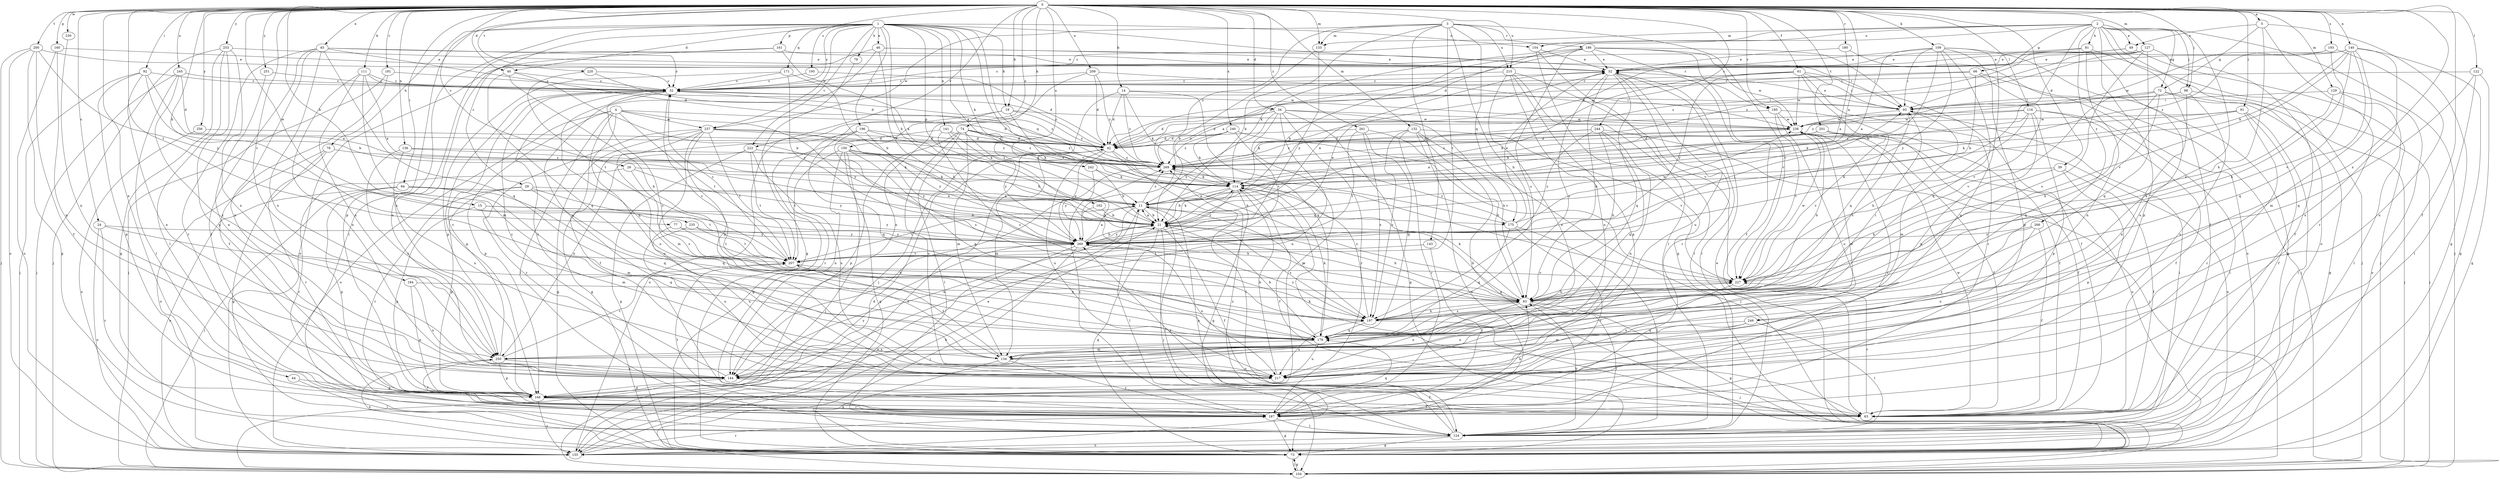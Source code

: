 strict digraph  {
0;
1;
2;
3;
4;
5;
11;
14;
15;
19;
21;
24;
26;
29;
32;
34;
39;
40;
42;
44;
45;
46;
49;
52;
61;
63;
66;
72;
73;
74;
77;
78;
79;
81;
83;
84;
91;
92;
93;
98;
104;
109;
111;
114;
116;
122;
124;
127;
129;
132;
133;
134;
136;
140;
141;
143;
144;
150;
154;
155;
160;
161;
162;
166;
171;
175;
176;
180;
181;
184;
185;
186;
187;
193;
195;
196;
197;
200;
201;
207;
209;
215;
217;
220;
222;
227;
230;
235;
237;
238;
240;
242;
244;
245;
249;
250;
251;
253;
256;
260;
261;
266;
269;
0 -> 5  [label=a];
0 -> 11  [label=a];
0 -> 14  [label=b];
0 -> 15  [label=b];
0 -> 19  [label=b];
0 -> 24  [label=c];
0 -> 26  [label=c];
0 -> 34  [label=d];
0 -> 39  [label=d];
0 -> 40  [label=d];
0 -> 44  [label=e];
0 -> 45  [label=e];
0 -> 61  [label=f];
0 -> 63  [label=f];
0 -> 74  [label=h];
0 -> 77  [label=h];
0 -> 84  [label=i];
0 -> 91  [label=i];
0 -> 92  [label=i];
0 -> 98  [label=j];
0 -> 109  [label=k];
0 -> 111  [label=k];
0 -> 116  [label=l];
0 -> 122  [label=l];
0 -> 127  [label=m];
0 -> 129  [label=m];
0 -> 132  [label=m];
0 -> 133  [label=m];
0 -> 136  [label=n];
0 -> 140  [label=n];
0 -> 150  [label=o];
0 -> 160  [label=p];
0 -> 180  [label=r];
0 -> 181  [label=r];
0 -> 184  [label=r];
0 -> 185  [label=r];
0 -> 193  [label=s];
0 -> 195  [label=s];
0 -> 200  [label=t];
0 -> 201  [label=t];
0 -> 207  [label=t];
0 -> 209  [label=u];
0 -> 215  [label=u];
0 -> 220  [label=v];
0 -> 222  [label=v];
0 -> 230  [label=w];
0 -> 235  [label=w];
0 -> 240  [label=x];
0 -> 242  [label=x];
0 -> 244  [label=x];
0 -> 245  [label=x];
0 -> 249  [label=x];
0 -> 251  [label=y];
0 -> 253  [label=y];
0 -> 256  [label=y];
0 -> 261  [label=z];
1 -> 11  [label=a];
1 -> 19  [label=b];
1 -> 21  [label=b];
1 -> 29  [label=c];
1 -> 32  [label=c];
1 -> 40  [label=d];
1 -> 46  [label=e];
1 -> 78  [label=h];
1 -> 79  [label=h];
1 -> 114  [label=k];
1 -> 124  [label=l];
1 -> 141  [label=n];
1 -> 154  [label=o];
1 -> 161  [label=p];
1 -> 162  [label=p];
1 -> 166  [label=p];
1 -> 171  [label=q];
1 -> 175  [label=q];
1 -> 185  [label=r];
1 -> 196  [label=s];
1 -> 222  [label=v];
1 -> 227  [label=v];
1 -> 237  [label=w];
2 -> 32  [label=c];
2 -> 42  [label=d];
2 -> 49  [label=e];
2 -> 63  [label=f];
2 -> 66  [label=g];
2 -> 72  [label=g];
2 -> 81  [label=h];
2 -> 98  [label=j];
2 -> 104  [label=j];
2 -> 133  [label=m];
2 -> 154  [label=o];
2 -> 155  [label=o];
2 -> 166  [label=p];
2 -> 249  [label=x];
2 -> 260  [label=y];
2 -> 266  [label=z];
3 -> 21  [label=b];
3 -> 83  [label=h];
3 -> 133  [label=m];
3 -> 143  [label=n];
3 -> 175  [label=q];
3 -> 186  [label=r];
3 -> 207  [label=t];
3 -> 215  [label=u];
3 -> 227  [label=v];
3 -> 237  [label=w];
3 -> 269  [label=z];
4 -> 42  [label=d];
4 -> 63  [label=f];
4 -> 124  [label=l];
4 -> 155  [label=o];
4 -> 166  [label=p];
4 -> 207  [label=t];
4 -> 217  [label=u];
4 -> 237  [label=w];
4 -> 260  [label=y];
5 -> 49  [label=e];
5 -> 72  [label=g];
5 -> 73  [label=g];
5 -> 83  [label=h];
5 -> 187  [label=r];
11 -> 21  [label=b];
11 -> 104  [label=j];
11 -> 124  [label=l];
11 -> 144  [label=n];
11 -> 175  [label=q];
11 -> 197  [label=s];
11 -> 207  [label=t];
11 -> 269  [label=z];
14 -> 42  [label=d];
14 -> 93  [label=i];
14 -> 104  [label=j];
14 -> 114  [label=k];
14 -> 176  [label=q];
14 -> 269  [label=z];
15 -> 21  [label=b];
15 -> 134  [label=m];
15 -> 166  [label=p];
15 -> 260  [label=y];
19 -> 83  [label=h];
19 -> 155  [label=o];
19 -> 187  [label=r];
19 -> 238  [label=w];
19 -> 269  [label=z];
21 -> 11  [label=a];
21 -> 52  [label=e];
21 -> 63  [label=f];
21 -> 73  [label=g];
21 -> 83  [label=h];
21 -> 114  [label=k];
21 -> 124  [label=l];
21 -> 197  [label=s];
21 -> 260  [label=y];
24 -> 155  [label=o];
24 -> 176  [label=q];
24 -> 187  [label=r];
24 -> 260  [label=y];
26 -> 114  [label=k];
26 -> 187  [label=r];
26 -> 197  [label=s];
26 -> 260  [label=y];
29 -> 11  [label=a];
29 -> 166  [label=p];
29 -> 176  [label=q];
29 -> 187  [label=r];
29 -> 207  [label=t];
32 -> 93  [label=i];
32 -> 166  [label=p];
32 -> 176  [label=q];
32 -> 197  [label=s];
32 -> 269  [label=z];
34 -> 42  [label=d];
34 -> 73  [label=g];
34 -> 83  [label=h];
34 -> 144  [label=n];
34 -> 187  [label=r];
34 -> 207  [label=t];
34 -> 238  [label=w];
34 -> 260  [label=y];
34 -> 269  [label=z];
39 -> 63  [label=f];
39 -> 83  [label=h];
39 -> 114  [label=k];
39 -> 166  [label=p];
40 -> 21  [label=b];
40 -> 32  [label=c];
40 -> 83  [label=h];
40 -> 176  [label=q];
42 -> 32  [label=c];
42 -> 124  [label=l];
42 -> 134  [label=m];
42 -> 155  [label=o];
42 -> 217  [label=u];
42 -> 260  [label=y];
42 -> 269  [label=z];
44 -> 124  [label=l];
44 -> 166  [label=p];
45 -> 32  [label=c];
45 -> 42  [label=d];
45 -> 52  [label=e];
45 -> 63  [label=f];
45 -> 144  [label=n];
45 -> 176  [label=q];
45 -> 187  [label=r];
45 -> 250  [label=x];
46 -> 21  [label=b];
46 -> 52  [label=e];
46 -> 93  [label=i];
46 -> 155  [label=o];
46 -> 217  [label=u];
49 -> 52  [label=e];
49 -> 104  [label=j];
49 -> 269  [label=z];
52 -> 32  [label=c];
52 -> 83  [label=h];
52 -> 124  [label=l];
52 -> 176  [label=q];
52 -> 187  [label=r];
52 -> 197  [label=s];
52 -> 217  [label=u];
61 -> 21  [label=b];
61 -> 32  [label=c];
61 -> 63  [label=f];
61 -> 93  [label=i];
61 -> 176  [label=q];
61 -> 187  [label=r];
61 -> 238  [label=w];
61 -> 260  [label=y];
63 -> 114  [label=k];
63 -> 227  [label=v];
63 -> 238  [label=w];
63 -> 260  [label=y];
66 -> 21  [label=b];
66 -> 32  [label=c];
66 -> 42  [label=d];
66 -> 104  [label=j];
66 -> 227  [label=v];
72 -> 73  [label=g];
72 -> 83  [label=h];
72 -> 93  [label=i];
72 -> 104  [label=j];
72 -> 176  [label=q];
72 -> 227  [label=v];
73 -> 52  [label=e];
73 -> 104  [label=j];
73 -> 250  [label=x];
74 -> 42  [label=d];
74 -> 114  [label=k];
74 -> 124  [label=l];
74 -> 134  [label=m];
74 -> 166  [label=p];
74 -> 217  [label=u];
74 -> 260  [label=y];
74 -> 269  [label=z];
77 -> 207  [label=t];
77 -> 217  [label=u];
77 -> 260  [label=y];
78 -> 73  [label=g];
78 -> 155  [label=o];
78 -> 187  [label=r];
78 -> 269  [label=z];
79 -> 73  [label=g];
81 -> 32  [label=c];
81 -> 52  [label=e];
81 -> 104  [label=j];
81 -> 144  [label=n];
81 -> 217  [label=u];
83 -> 21  [label=b];
83 -> 32  [label=c];
83 -> 73  [label=g];
83 -> 114  [label=k];
83 -> 124  [label=l];
83 -> 197  [label=s];
83 -> 217  [label=u];
84 -> 11  [label=a];
84 -> 104  [label=j];
84 -> 134  [label=m];
84 -> 155  [label=o];
84 -> 166  [label=p];
84 -> 176  [label=q];
91 -> 63  [label=f];
91 -> 114  [label=k];
91 -> 124  [label=l];
91 -> 187  [label=r];
91 -> 238  [label=w];
91 -> 269  [label=z];
92 -> 11  [label=a];
92 -> 21  [label=b];
92 -> 32  [label=c];
92 -> 104  [label=j];
92 -> 144  [label=n];
92 -> 166  [label=p];
93 -> 52  [label=e];
93 -> 134  [label=m];
93 -> 197  [label=s];
93 -> 238  [label=w];
98 -> 93  [label=i];
98 -> 104  [label=j];
98 -> 144  [label=n];
98 -> 217  [label=u];
98 -> 269  [label=z];
104 -> 73  [label=g];
109 -> 11  [label=a];
109 -> 21  [label=b];
109 -> 52  [label=e];
109 -> 73  [label=g];
109 -> 93  [label=i];
109 -> 166  [label=p];
109 -> 176  [label=q];
109 -> 217  [label=u];
109 -> 260  [label=y];
111 -> 11  [label=a];
111 -> 32  [label=c];
111 -> 134  [label=m];
111 -> 144  [label=n];
111 -> 238  [label=w];
111 -> 250  [label=x];
114 -> 11  [label=a];
114 -> 21  [label=b];
114 -> 63  [label=f];
114 -> 73  [label=g];
114 -> 260  [label=y];
116 -> 42  [label=d];
116 -> 63  [label=f];
116 -> 83  [label=h];
116 -> 114  [label=k];
116 -> 124  [label=l];
116 -> 144  [label=n];
116 -> 166  [label=p];
116 -> 238  [label=w];
122 -> 32  [label=c];
122 -> 73  [label=g];
122 -> 124  [label=l];
122 -> 176  [label=q];
124 -> 11  [label=a];
124 -> 73  [label=g];
124 -> 83  [label=h];
124 -> 93  [label=i];
124 -> 155  [label=o];
124 -> 269  [label=z];
127 -> 42  [label=d];
127 -> 52  [label=e];
127 -> 63  [label=f];
127 -> 93  [label=i];
127 -> 176  [label=q];
127 -> 197  [label=s];
127 -> 269  [label=z];
129 -> 83  [label=h];
129 -> 93  [label=i];
129 -> 124  [label=l];
129 -> 155  [label=o];
132 -> 42  [label=d];
132 -> 73  [label=g];
132 -> 104  [label=j];
132 -> 155  [label=o];
132 -> 187  [label=r];
132 -> 197  [label=s];
132 -> 227  [label=v];
133 -> 21  [label=b];
133 -> 260  [label=y];
134 -> 73  [label=g];
134 -> 187  [label=r];
134 -> 207  [label=t];
134 -> 217  [label=u];
134 -> 238  [label=w];
136 -> 114  [label=k];
136 -> 217  [label=u];
136 -> 250  [label=x];
136 -> 269  [label=z];
140 -> 52  [label=e];
140 -> 73  [label=g];
140 -> 83  [label=h];
140 -> 114  [label=k];
140 -> 134  [label=m];
140 -> 176  [label=q];
140 -> 217  [label=u];
140 -> 227  [label=v];
140 -> 269  [label=z];
141 -> 42  [label=d];
141 -> 73  [label=g];
141 -> 83  [label=h];
141 -> 114  [label=k];
141 -> 197  [label=s];
143 -> 187  [label=r];
143 -> 207  [label=t];
144 -> 32  [label=c];
144 -> 63  [label=f];
144 -> 166  [label=p];
150 -> 21  [label=b];
150 -> 73  [label=g];
150 -> 104  [label=j];
150 -> 144  [label=n];
150 -> 176  [label=q];
150 -> 207  [label=t];
150 -> 260  [label=y];
150 -> 269  [label=z];
154 -> 52  [label=e];
154 -> 73  [label=g];
154 -> 124  [label=l];
155 -> 21  [label=b];
155 -> 42  [label=d];
155 -> 187  [label=r];
160 -> 52  [label=e];
160 -> 144  [label=n];
160 -> 155  [label=o];
161 -> 11  [label=a];
161 -> 52  [label=e];
161 -> 144  [label=n];
161 -> 250  [label=x];
162 -> 21  [label=b];
162 -> 83  [label=h];
166 -> 11  [label=a];
166 -> 63  [label=f];
166 -> 155  [label=o];
166 -> 187  [label=r];
166 -> 260  [label=y];
171 -> 21  [label=b];
171 -> 32  [label=c];
171 -> 166  [label=p];
171 -> 260  [label=y];
175 -> 52  [label=e];
175 -> 124  [label=l];
175 -> 176  [label=q];
175 -> 187  [label=r];
175 -> 238  [label=w];
175 -> 269  [label=z];
176 -> 21  [label=b];
176 -> 114  [label=k];
176 -> 134  [label=m];
176 -> 217  [label=u];
176 -> 227  [label=v];
176 -> 250  [label=x];
180 -> 11  [label=a];
180 -> 52  [label=e];
180 -> 155  [label=o];
181 -> 32  [label=c];
181 -> 63  [label=f];
181 -> 104  [label=j];
184 -> 83  [label=h];
184 -> 166  [label=p];
184 -> 217  [label=u];
185 -> 63  [label=f];
185 -> 114  [label=k];
185 -> 217  [label=u];
185 -> 227  [label=v];
185 -> 238  [label=w];
186 -> 11  [label=a];
186 -> 21  [label=b];
186 -> 52  [label=e];
186 -> 63  [label=f];
186 -> 93  [label=i];
186 -> 114  [label=k];
186 -> 197  [label=s];
186 -> 227  [label=v];
186 -> 238  [label=w];
187 -> 73  [label=g];
187 -> 83  [label=h];
187 -> 124  [label=l];
187 -> 176  [label=q];
187 -> 207  [label=t];
187 -> 269  [label=z];
193 -> 52  [label=e];
193 -> 217  [label=u];
193 -> 227  [label=v];
193 -> 238  [label=w];
195 -> 32  [label=c];
195 -> 42  [label=d];
196 -> 42  [label=d];
196 -> 73  [label=g];
196 -> 176  [label=q];
196 -> 197  [label=s];
196 -> 260  [label=y];
196 -> 269  [label=z];
197 -> 83  [label=h];
197 -> 93  [label=i];
197 -> 104  [label=j];
197 -> 176  [label=q];
197 -> 217  [label=u];
197 -> 260  [label=y];
197 -> 269  [label=z];
200 -> 52  [label=e];
200 -> 63  [label=f];
200 -> 73  [label=g];
200 -> 104  [label=j];
200 -> 155  [label=o];
200 -> 260  [label=y];
201 -> 11  [label=a];
201 -> 42  [label=d];
201 -> 63  [label=f];
201 -> 114  [label=k];
201 -> 155  [label=o];
201 -> 227  [label=v];
207 -> 32  [label=c];
207 -> 227  [label=v];
209 -> 32  [label=c];
209 -> 42  [label=d];
209 -> 144  [label=n];
209 -> 238  [label=w];
209 -> 269  [label=z];
215 -> 32  [label=c];
215 -> 124  [label=l];
215 -> 144  [label=n];
215 -> 166  [label=p];
215 -> 217  [label=u];
215 -> 227  [label=v];
217 -> 32  [label=c];
217 -> 114  [label=k];
220 -> 32  [label=c];
220 -> 42  [label=d];
220 -> 207  [label=t];
222 -> 73  [label=g];
222 -> 207  [label=t];
222 -> 217  [label=u];
222 -> 250  [label=x];
222 -> 269  [label=z];
227 -> 83  [label=h];
227 -> 217  [label=u];
227 -> 238  [label=w];
230 -> 144  [label=n];
235 -> 207  [label=t];
235 -> 217  [label=u];
235 -> 260  [label=y];
237 -> 21  [label=b];
237 -> 42  [label=d];
237 -> 73  [label=g];
237 -> 134  [label=m];
237 -> 176  [label=q];
237 -> 187  [label=r];
237 -> 207  [label=t];
237 -> 217  [label=u];
237 -> 269  [label=z];
238 -> 42  [label=d];
238 -> 63  [label=f];
238 -> 83  [label=h];
238 -> 155  [label=o];
238 -> 187  [label=r];
238 -> 269  [label=z];
240 -> 42  [label=d];
240 -> 114  [label=k];
240 -> 166  [label=p];
240 -> 227  [label=v];
240 -> 269  [label=z];
242 -> 21  [label=b];
242 -> 114  [label=k];
242 -> 260  [label=y];
244 -> 42  [label=d];
244 -> 83  [label=h];
244 -> 104  [label=j];
244 -> 144  [label=n];
244 -> 176  [label=q];
244 -> 260  [label=y];
244 -> 269  [label=z];
245 -> 32  [label=c];
245 -> 42  [label=d];
245 -> 104  [label=j];
245 -> 124  [label=l];
245 -> 250  [label=x];
249 -> 124  [label=l];
249 -> 134  [label=m];
249 -> 176  [label=q];
249 -> 250  [label=x];
250 -> 32  [label=c];
250 -> 63  [label=f];
250 -> 144  [label=n];
250 -> 166  [label=p];
250 -> 207  [label=t];
251 -> 32  [label=c];
251 -> 144  [label=n];
253 -> 52  [label=e];
253 -> 73  [label=g];
253 -> 104  [label=j];
253 -> 124  [label=l];
253 -> 166  [label=p];
253 -> 250  [label=x];
256 -> 42  [label=d];
256 -> 155  [label=o];
260 -> 11  [label=a];
260 -> 21  [label=b];
260 -> 52  [label=e];
260 -> 93  [label=i];
260 -> 104  [label=j];
260 -> 155  [label=o];
260 -> 207  [label=t];
260 -> 217  [label=u];
261 -> 42  [label=d];
261 -> 83  [label=h];
261 -> 176  [label=q];
261 -> 197  [label=s];
261 -> 207  [label=t];
266 -> 63  [label=f];
266 -> 217  [label=u];
266 -> 250  [label=x];
266 -> 260  [label=y];
269 -> 114  [label=k];
269 -> 144  [label=n];
}

